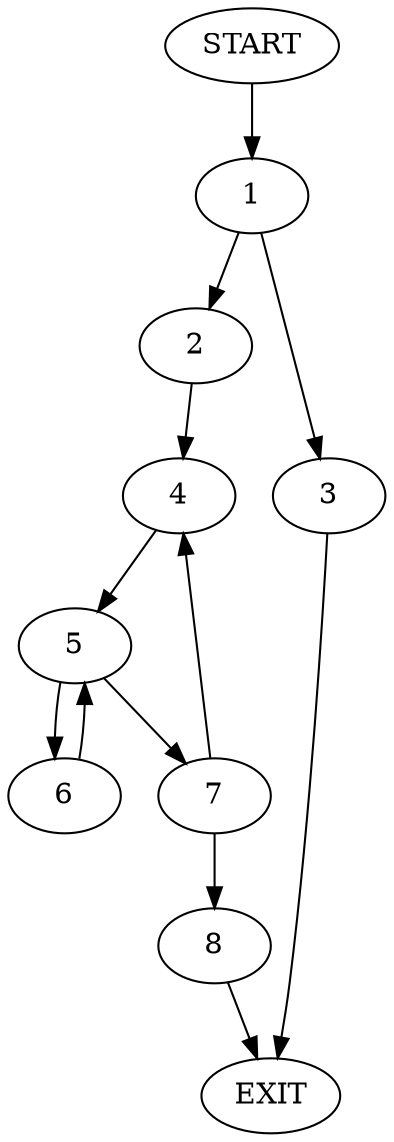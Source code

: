 digraph {
0 [label="START"]
9 [label="EXIT"]
0 -> 1
1 -> 2
1 -> 3
2 -> 4
3 -> 9
4 -> 5
5 -> 6
5 -> 7
7 -> 8
7 -> 4
6 -> 5
8 -> 9
}
